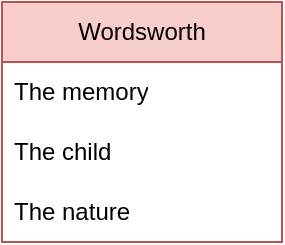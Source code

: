 <mxfile version="24.4.8" type="github">
  <diagram name="Pagina-1" id="5HzrOhLjGNv4g-PpX9X0">
    <mxGraphModel dx="885" dy="645" grid="1" gridSize="10" guides="1" tooltips="1" connect="1" arrows="1" fold="1" page="1" pageScale="1" pageWidth="827" pageHeight="1169" math="0" shadow="0">
      <root>
        <mxCell id="0" />
        <mxCell id="1" parent="0" />
        <mxCell id="OU2_6eiOhmHtuCGg0TQp-54" value="Wordsworth" style="swimlane;fontStyle=0;childLayout=stackLayout;horizontal=1;startSize=30;horizontalStack=0;resizeParent=1;resizeParentMax=0;resizeLast=0;collapsible=1;marginBottom=0;whiteSpace=wrap;html=1;fillColor=#f8cecc;strokeColor=#b85450;" vertex="1" parent="1">
          <mxGeometry x="190" y="250" width="140" height="120" as="geometry" />
        </mxCell>
        <mxCell id="OU2_6eiOhmHtuCGg0TQp-55" value="The memory" style="text;strokeColor=none;fillColor=none;align=left;verticalAlign=middle;spacingLeft=4;spacingRight=4;overflow=hidden;points=[[0,0.5],[1,0.5]];portConstraint=eastwest;rotatable=0;whiteSpace=wrap;html=1;" vertex="1" parent="OU2_6eiOhmHtuCGg0TQp-54">
          <mxGeometry y="30" width="140" height="30" as="geometry" />
        </mxCell>
        <mxCell id="OU2_6eiOhmHtuCGg0TQp-56" value="The child" style="text;strokeColor=none;fillColor=none;align=left;verticalAlign=middle;spacingLeft=4;spacingRight=4;overflow=hidden;points=[[0,0.5],[1,0.5]];portConstraint=eastwest;rotatable=0;whiteSpace=wrap;html=1;" vertex="1" parent="OU2_6eiOhmHtuCGg0TQp-54">
          <mxGeometry y="60" width="140" height="30" as="geometry" />
        </mxCell>
        <mxCell id="OU2_6eiOhmHtuCGg0TQp-57" value="The nature" style="text;strokeColor=none;fillColor=none;align=left;verticalAlign=middle;spacingLeft=4;spacingRight=4;overflow=hidden;points=[[0,0.5],[1,0.5]];portConstraint=eastwest;rotatable=0;whiteSpace=wrap;html=1;" vertex="1" parent="OU2_6eiOhmHtuCGg0TQp-54">
          <mxGeometry y="90" width="140" height="30" as="geometry" />
        </mxCell>
      </root>
    </mxGraphModel>
  </diagram>
</mxfile>

